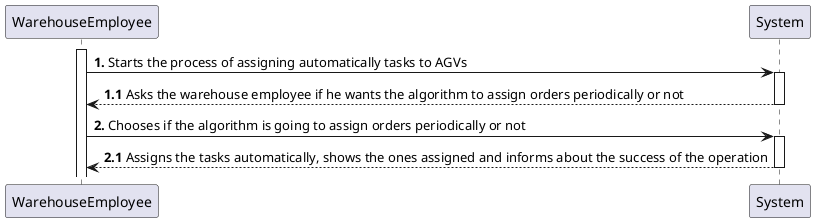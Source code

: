 @startuml
'https://plantuml.com/sequence-diagram

activate WarehouseEmployee
WarehouseEmployee -> System: **1.** Starts the process of assigning automatically tasks to AGVs
activate System
System --> WarehouseEmployee: **1.1** Asks the warehouse employee if he wants the algorithm to assign orders periodically or not
deactivate System

WarehouseEmployee -> System: **2.** Chooses if the algorithm is going to assign orders periodically or not
activate System
System --> WarehouseEmployee: **2.1** Assigns the tasks automatically, shows the ones assigned and informs about the success of the operation
deactivate System

@enduml